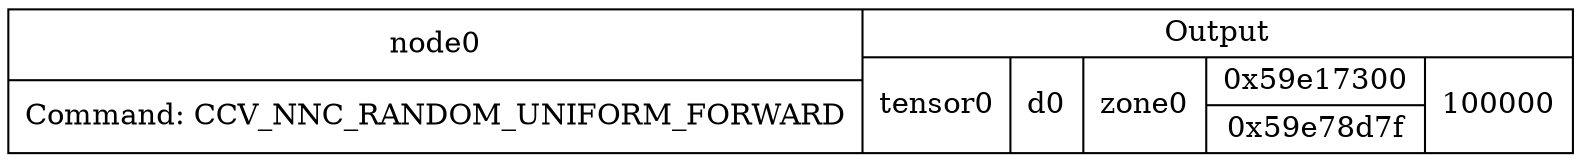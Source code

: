 digraph G {
compound=true;
node0 [shape=record,label="{node0|Command: CCV_NNC_RANDOM_UNIFORM_FORWARD}|{Output|{tensor0|d0|zone0|{0x59e17300|0x59e78d7f}|100000}}"];
}
